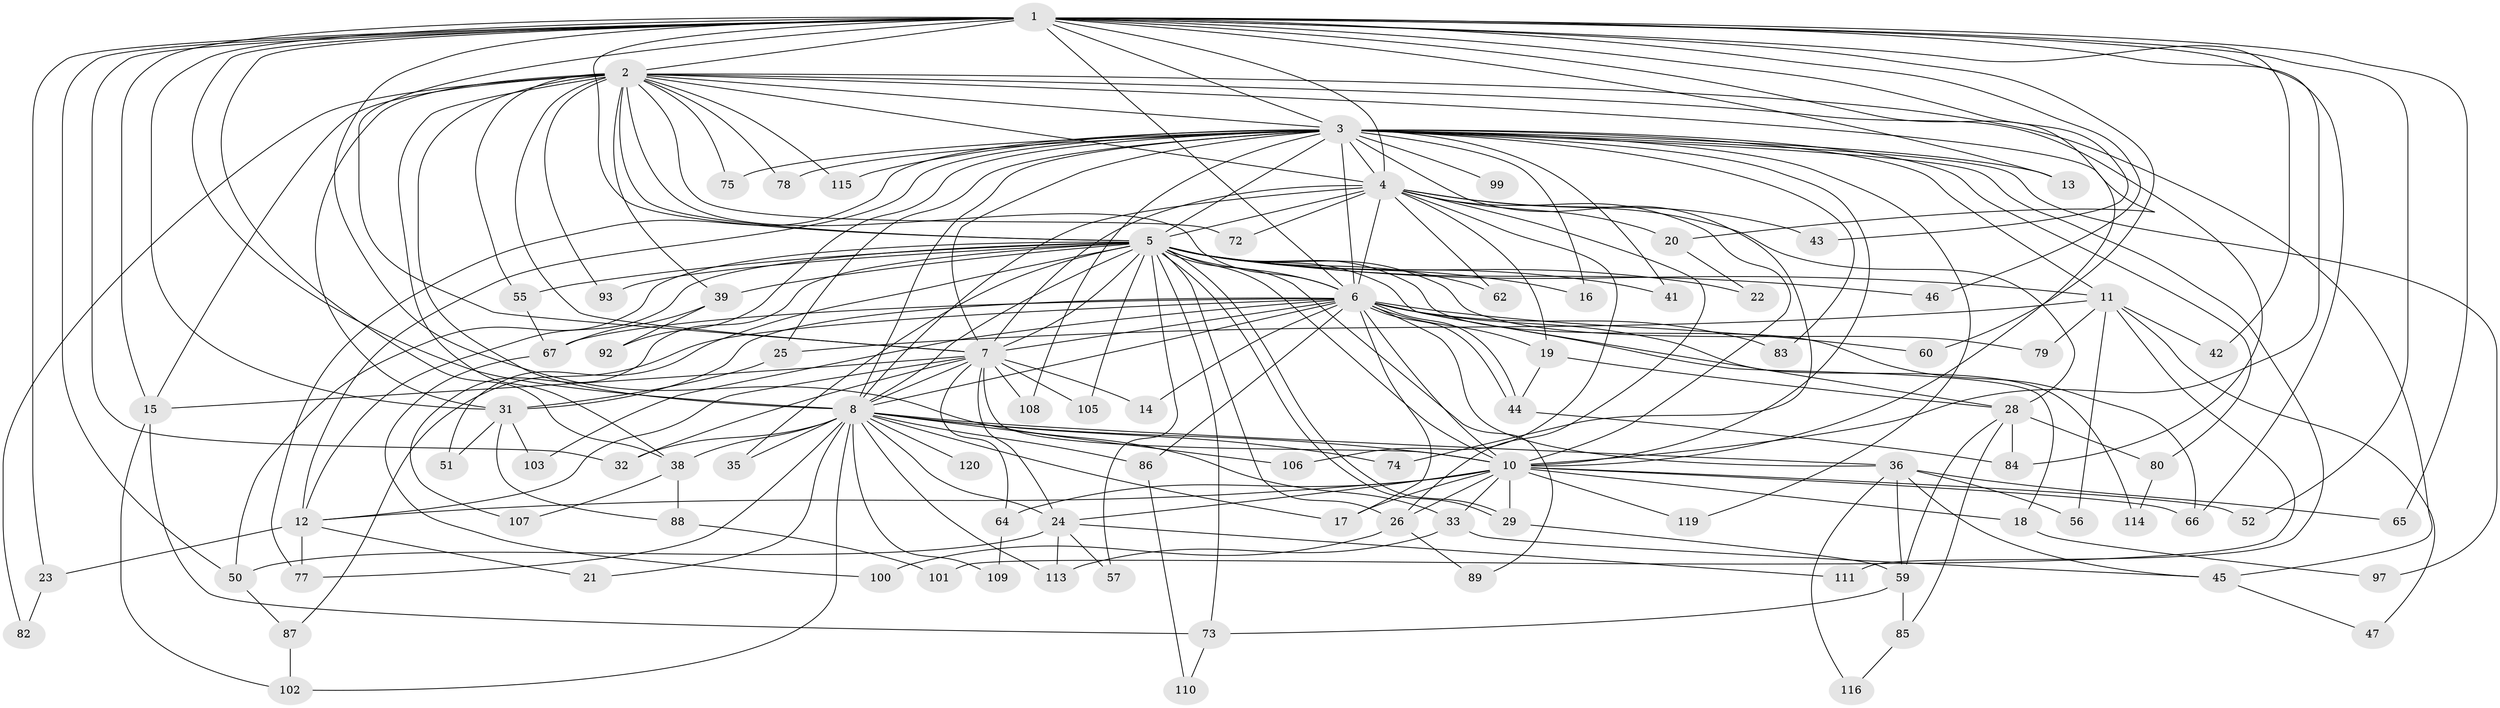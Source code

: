 // Generated by graph-tools (version 1.1) at 2025/23/03/03/25 07:23:47]
// undirected, 91 vertices, 221 edges
graph export_dot {
graph [start="1"]
  node [color=gray90,style=filled];
  1 [super="+40"];
  2 [super="+49"];
  3 [super="+54"];
  4 [super="+90"];
  5 [super="+30"];
  6 [super="+81"];
  7 [super="+53"];
  8 [super="+9"];
  10 [super="+37"];
  11 [super="+27"];
  12 [super="+34"];
  13;
  14;
  15 [super="+63"];
  16;
  17 [super="+71"];
  18;
  19;
  20;
  21;
  22;
  23;
  24 [super="+123"];
  25 [super="+95"];
  26 [super="+58"];
  28 [super="+76"];
  29 [super="+96"];
  31 [super="+61"];
  32 [super="+118"];
  33;
  35;
  36 [super="+117"];
  38 [super="+48"];
  39;
  41;
  42;
  43;
  44 [super="+70"];
  45 [super="+91"];
  46;
  47;
  50 [super="+68"];
  51;
  52;
  55;
  56;
  57;
  59 [super="+69"];
  60;
  62;
  64;
  65;
  66 [super="+94"];
  67 [super="+122"];
  72;
  73 [super="+98"];
  74;
  75;
  77 [super="+112"];
  78;
  79;
  80;
  82;
  83;
  84 [super="+121"];
  85;
  86;
  87 [super="+104"];
  88;
  89;
  92;
  93;
  97;
  99;
  100;
  101;
  102;
  103;
  105;
  106;
  107;
  108;
  109;
  110;
  111;
  113;
  114;
  115;
  116;
  119;
  120;
  1 -- 2;
  1 -- 3;
  1 -- 4;
  1 -- 5;
  1 -- 6;
  1 -- 7;
  1 -- 8 [weight=2];
  1 -- 10;
  1 -- 13;
  1 -- 15;
  1 -- 20;
  1 -- 23;
  1 -- 33;
  1 -- 38;
  1 -- 42;
  1 -- 43;
  1 -- 46;
  1 -- 50;
  1 -- 52;
  1 -- 60;
  1 -- 65;
  1 -- 32;
  1 -- 66;
  1 -- 31;
  2 -- 3;
  2 -- 4;
  2 -- 5;
  2 -- 6;
  2 -- 7;
  2 -- 8 [weight=3];
  2 -- 10;
  2 -- 15;
  2 -- 31;
  2 -- 39;
  2 -- 72;
  2 -- 75;
  2 -- 78;
  2 -- 82;
  2 -- 93;
  2 -- 115;
  2 -- 55;
  2 -- 45;
  2 -- 38;
  2 -- 84;
  3 -- 4;
  3 -- 5;
  3 -- 6 [weight=2];
  3 -- 7;
  3 -- 8 [weight=2];
  3 -- 10;
  3 -- 11 [weight=2];
  3 -- 13;
  3 -- 16;
  3 -- 25 [weight=2];
  3 -- 41;
  3 -- 74;
  3 -- 75;
  3 -- 77;
  3 -- 78;
  3 -- 80;
  3 -- 83;
  3 -- 92;
  3 -- 97;
  3 -- 99 [weight=2];
  3 -- 108;
  3 -- 111;
  3 -- 115;
  3 -- 119;
  3 -- 12;
  4 -- 5 [weight=2];
  4 -- 6;
  4 -- 7;
  4 -- 8 [weight=2];
  4 -- 10;
  4 -- 19;
  4 -- 20;
  4 -- 26;
  4 -- 28;
  4 -- 43;
  4 -- 62;
  4 -- 72;
  4 -- 106;
  5 -- 6;
  5 -- 7;
  5 -- 8 [weight=2];
  5 -- 10;
  5 -- 11;
  5 -- 12;
  5 -- 16;
  5 -- 22;
  5 -- 29;
  5 -- 29;
  5 -- 35;
  5 -- 39;
  5 -- 41;
  5 -- 46;
  5 -- 51;
  5 -- 55;
  5 -- 57;
  5 -- 62;
  5 -- 66;
  5 -- 79;
  5 -- 89;
  5 -- 93;
  5 -- 105;
  5 -- 107;
  5 -- 28 [weight=2];
  5 -- 50;
  5 -- 26;
  5 -- 73;
  6 -- 7;
  6 -- 8 [weight=2];
  6 -- 10 [weight=2];
  6 -- 14;
  6 -- 17;
  6 -- 18;
  6 -- 19;
  6 -- 36;
  6 -- 44;
  6 -- 44;
  6 -- 60;
  6 -- 67;
  6 -- 83;
  6 -- 86;
  6 -- 87;
  6 -- 103;
  6 -- 114;
  6 -- 31;
  7 -- 8 [weight=2];
  7 -- 10;
  7 -- 14;
  7 -- 32;
  7 -- 64;
  7 -- 105;
  7 -- 24;
  7 -- 108;
  7 -- 12;
  7 -- 15;
  8 -- 10 [weight=2];
  8 -- 17;
  8 -- 21;
  8 -- 32;
  8 -- 74;
  8 -- 106;
  8 -- 120 [weight=2];
  8 -- 77;
  8 -- 86;
  8 -- 24;
  8 -- 35;
  8 -- 36 [weight=2];
  8 -- 38;
  8 -- 102;
  8 -- 109;
  8 -- 113;
  10 -- 12;
  10 -- 18;
  10 -- 24;
  10 -- 26;
  10 -- 33;
  10 -- 52;
  10 -- 64;
  10 -- 119;
  10 -- 66;
  10 -- 29;
  10 -- 17;
  11 -- 25;
  11 -- 101;
  11 -- 56;
  11 -- 42;
  11 -- 47;
  11 -- 79;
  12 -- 21;
  12 -- 23;
  12 -- 77;
  15 -- 102;
  15 -- 73;
  18 -- 97;
  19 -- 28;
  19 -- 44;
  20 -- 22;
  23 -- 82;
  24 -- 50;
  24 -- 57;
  24 -- 111;
  24 -- 113;
  25 -- 31;
  26 -- 89;
  26 -- 100;
  28 -- 59;
  28 -- 80;
  28 -- 84;
  28 -- 85;
  29 -- 59;
  31 -- 51;
  31 -- 88;
  31 -- 103;
  33 -- 45;
  33 -- 113;
  36 -- 45;
  36 -- 56;
  36 -- 59;
  36 -- 65;
  36 -- 116;
  38 -- 88;
  38 -- 107;
  39 -- 67;
  39 -- 92;
  44 -- 84;
  45 -- 47;
  50 -- 87;
  55 -- 67;
  59 -- 73;
  59 -- 85;
  64 -- 109;
  67 -- 100;
  73 -- 110;
  80 -- 114;
  85 -- 116;
  86 -- 110;
  87 -- 102;
  88 -- 101;
}
